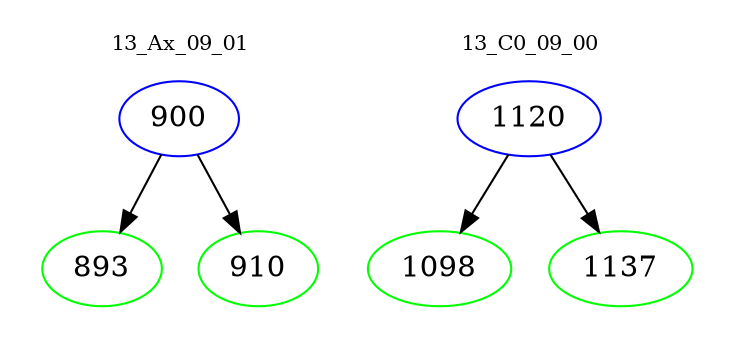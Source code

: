 digraph{
subgraph cluster_0 {
color = white
label = "13_Ax_09_01";
fontsize=10;
T0_900 [label="900", color="blue"]
T0_900 -> T0_893 [color="black"]
T0_893 [label="893", color="green"]
T0_900 -> T0_910 [color="black"]
T0_910 [label="910", color="green"]
}
subgraph cluster_1 {
color = white
label = "13_C0_09_00";
fontsize=10;
T1_1120 [label="1120", color="blue"]
T1_1120 -> T1_1098 [color="black"]
T1_1098 [label="1098", color="green"]
T1_1120 -> T1_1137 [color="black"]
T1_1137 [label="1137", color="green"]
}
}
